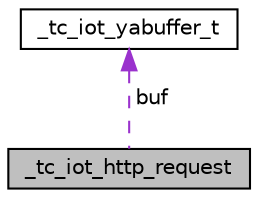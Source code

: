 digraph "_tc_iot_http_request"
{
  edge [fontname="Helvetica",fontsize="10",labelfontname="Helvetica",labelfontsize="10"];
  node [fontname="Helvetica",fontsize="10",shape=record];
  Node1 [label="_tc_iot_http_request",height=0.2,width=0.4,color="black", fillcolor="grey75", style="filled", fontcolor="black"];
  Node2 -> Node1 [dir="back",color="darkorchid3",fontsize="10",style="dashed",label=" buf" ,fontname="Helvetica"];
  Node2 [label="_tc_iot_yabuffer_t",height=0.2,width=0.4,color="black", fillcolor="white", style="filled",URL="$struct__tc__iot__yabuffer__t.html"];
}
